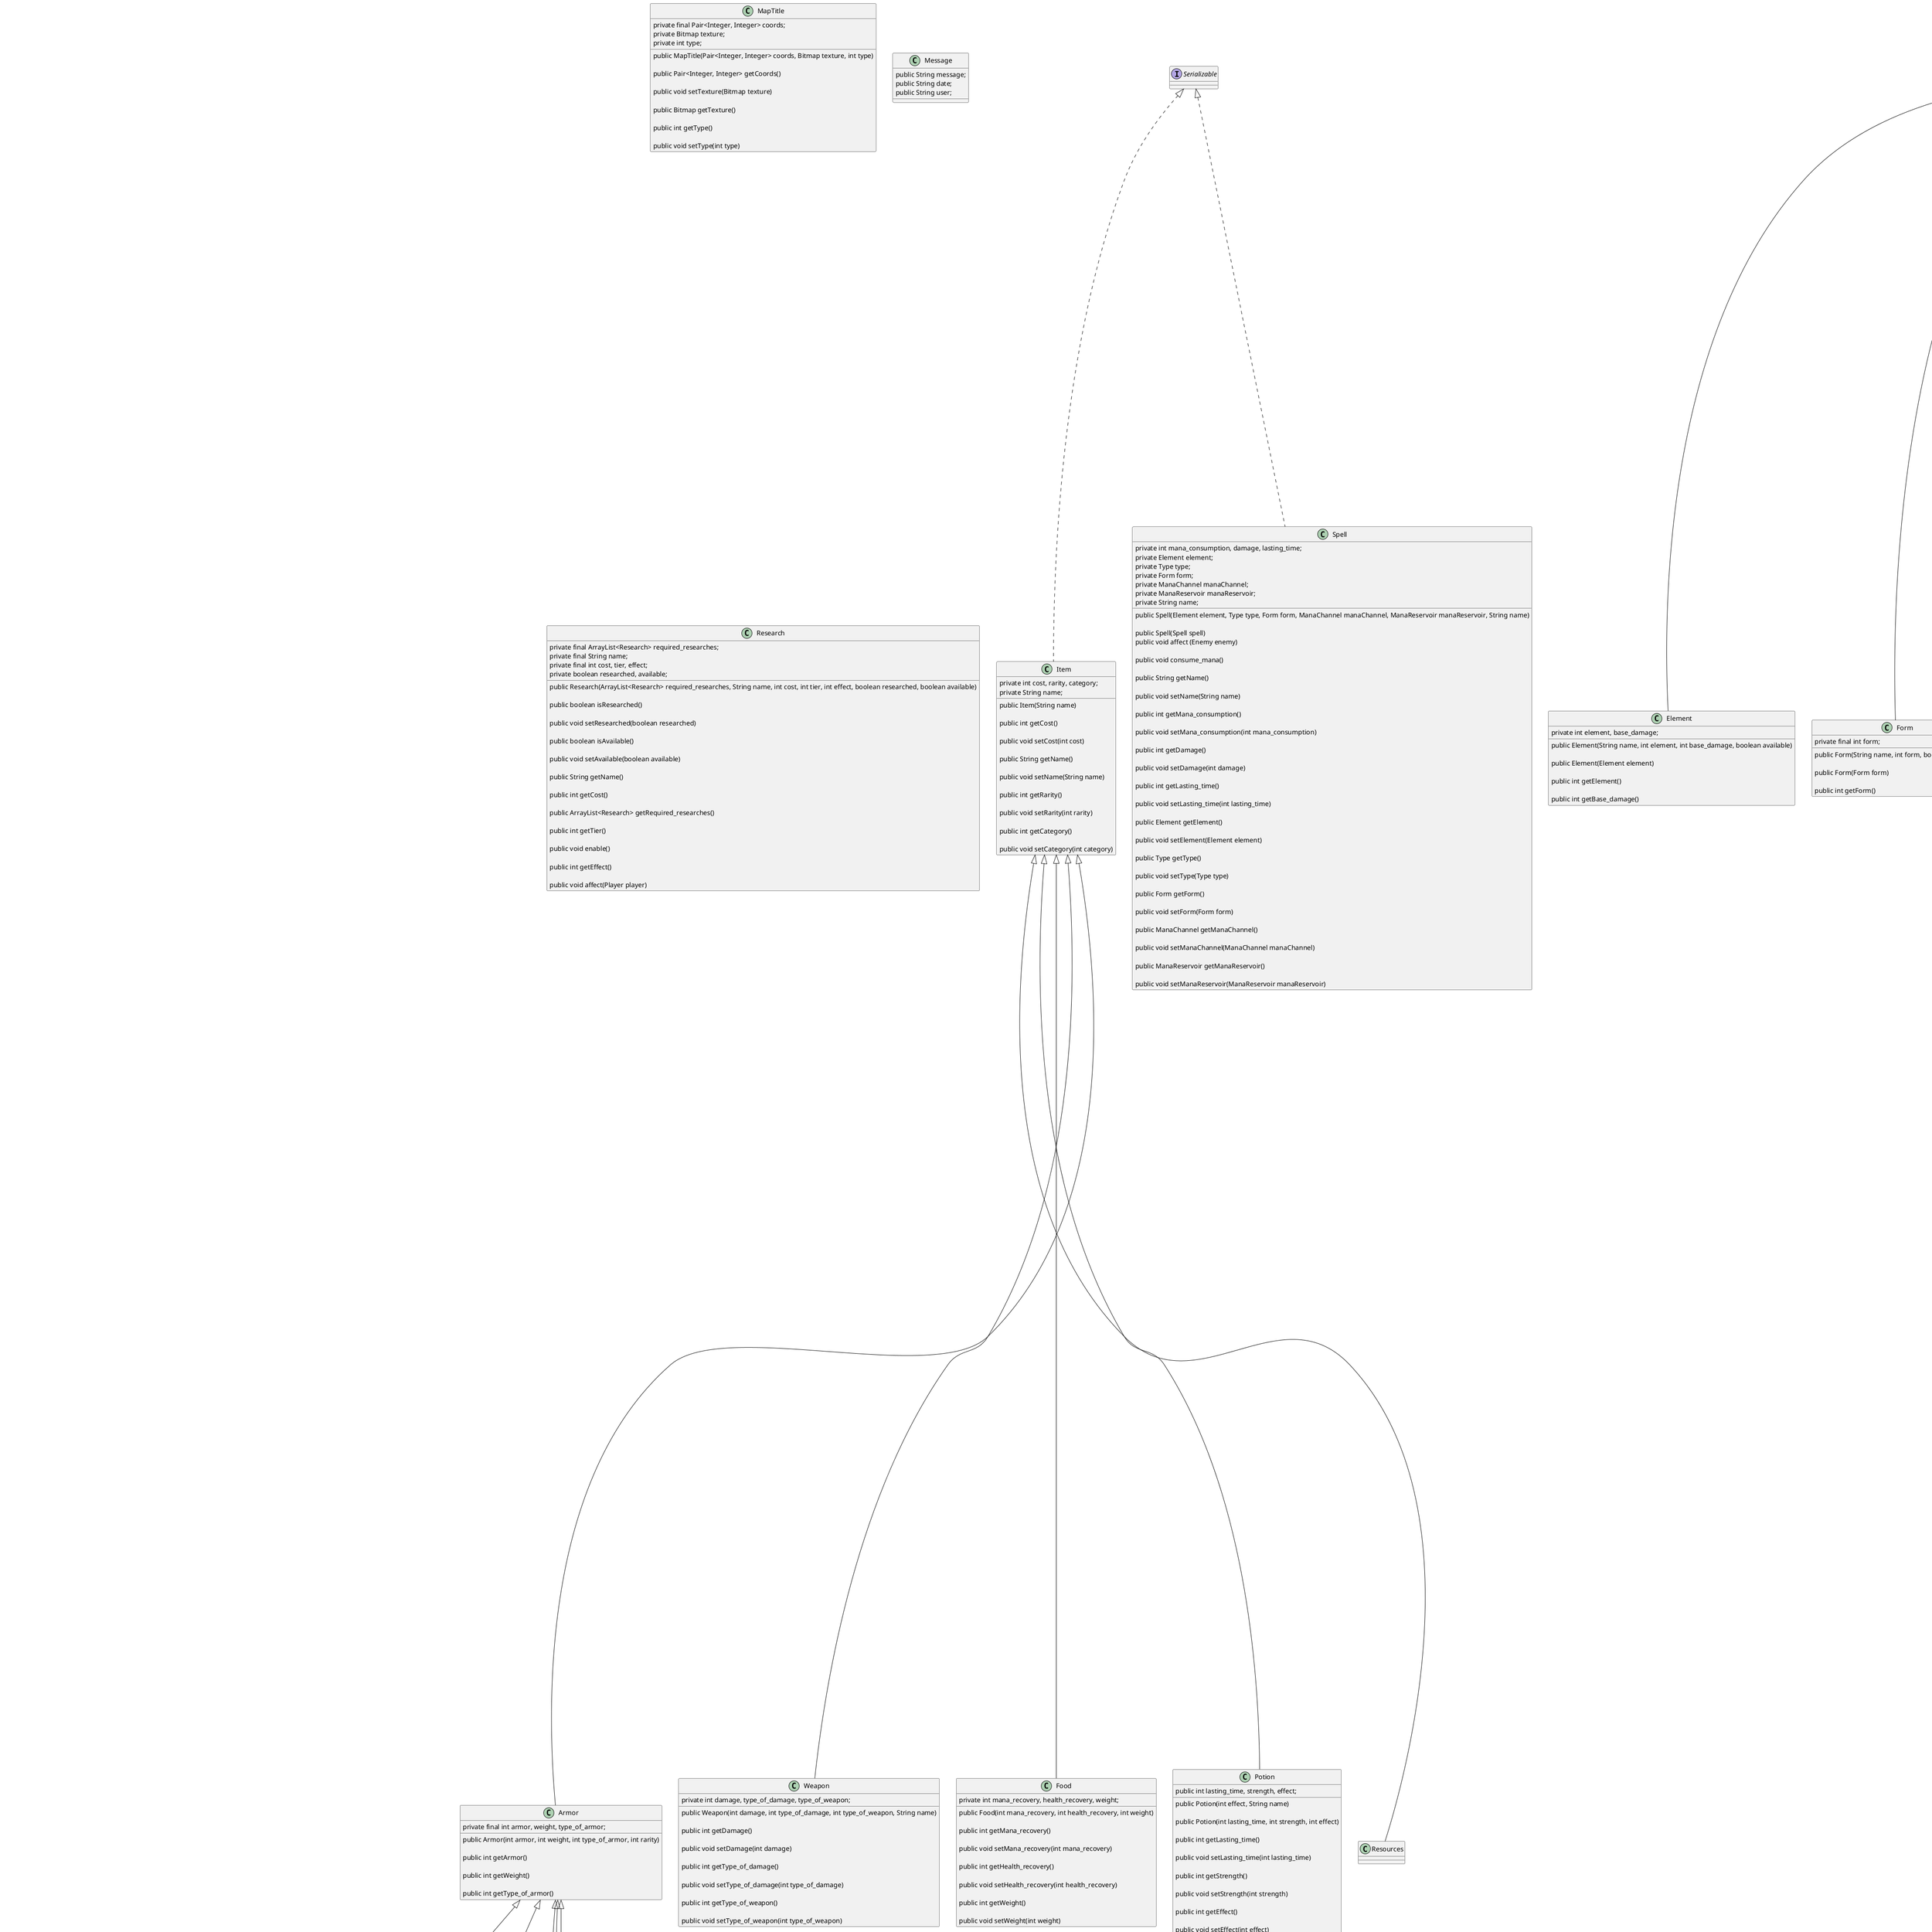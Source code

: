 @startuml
'https://plantuml.com/class-diagram

class Item implements Serializable{
    private int cost, rarity, category;
    private String name;

    public Item(String name)

    public int getCost()

    public void setCost(int cost)

    public String getName()

    public void setName(String name)

    public int getRarity()

    public void setRarity(int rarity)

    public int getCategory()

    public void setCategory(int category)
}

class Armor extends Item {
    private final int armor, weight, type_of_armor;

    public Armor(int armor, int weight, int type_of_armor, int rarity)

    public int getArmor()

    public int getWeight()

    public int getType_of_armor()
}

class Boots extends Armor {
    public Boots(int armor, int weight, int type_of_armor, int rarity)
}

class Chestplate extends Armor {
    public Chestplate(int armor, int weight, int type_of_armor, int rarity)
}

class HandArmor extends Armor {
    public HandArmor(int armor, int weight, int type_of_armor, int rarity)
}

class Helmet extends Armor {
    public Helmet(int armor, int weight, int type_of_armor, int rarity)
}

class LegArmor extends Armor {
    public LegArmor(int armor, int weight, int type_of_armor, int rarity)
}

class Weapon extends Item {
    private int damage, type_of_damage, type_of_weapon;

    public Weapon(int damage, int type_of_damage, int type_of_weapon, String name)

    public int getDamage()

    public void setDamage(int damage)

    public int getType_of_damage()

    public void setType_of_damage(int type_of_damage)

    public int getType_of_weapon()

    public void setType_of_weapon(int type_of_weapon)
}

class Component {
    private String name;
    private boolean available;

    public Component(String name, boolean available)

    public String getName()

    public void setName(String name)

    public boolean isAvailable()

    public void setAvailable()
}

class Element extends Component{
    private int element, base_damage;

    public Element(String name, int element, int base_damage, boolean available)

    public Element(Element element)

    public int getElement()

    public int getBase_damage()
}

class Enemy extends Entity implements Parcelable {
    private ArrayList<Pair<Item, Integer>> drop;
    private int defence=0;
    private boolean t=true;

    public Enemy(String name, int health, int mana, int damage, int armor, int given_gold, int given_exp, ArrayList<Pair<Item, Integer>> drop)

    public Enemy (Enemy enemy)

    public void attack (Player player)

    public void fight()

    public void defend()

    public ArrayList<Pair<Item, Integer>> getDrop()

    public void setDrop(ArrayList<Pair<Item, Integer>> drop)

    public void be_affected_by_spell(Spell spell)
}

class Entity implements Parcelable {
    private int level, experience, health, max_health, mana, max_mana, power_level, experience_to_next_level_required,
            damage, armor, health_regen, mana_regen, given_exp, given_gold;
    private String name;
    private HashMap<Spell, Double> resistances=new HashMap<>();

    public Entity()

    protected Entity(Parcel in)

    public static final Creator<Entity> CREATOR = new Creator<Entity>() {
        @Override
        public Entity createFromParcel(Parcel in)

        @Override
        public Entity[] newArray(int size)
    };

    public void take_damage(int damage)


    public void regenerate()

    public int getHealth_regen()

    public void setHealth_regen(int health_regen)

    public int getMana_regen()

    public void setMana_regen(int mana_regen)

    public String getName()

    public void setName(String name)

    public int getHealth()

    public void setHealth(int health)

    public int getMana()

    public void setMana(int mana)

    public int getDamage()

    public void setDamage(int damage)

    public int getArmor()

    public void setArmor(int armor)

    public int getLevel()

    public void setLevel(int level)

    public int getExperience()

    public void setExperience(int experience)

    public int getMax_health()

    public void setMax_health(int max_health)

    public int getMax_mana()

    public void setMax_mana(int max_mana)

    public int getPower_level()

    public void setPower_level(int power_level)

    public int getExperience_to_next_level_required()

    public void setExperience_to_next_level_required(int experience_to_next_level_required)

    public HashMap<Spell, Double> getResistances()

    public void setResistances(HashMap<Spell, Double> resistances)

    public int getGiven_exp()

    public void setGiven_exp(int given_exp)

    public int getGiven_gold()

    public void setGiven_gold(int given_gold)

    @Override
    public int describeContents()

    @Override
    public void writeToParcel(Parcel dest, int flags)
}

class Fight extends Fragment {

    @Override
    public View onCreateView(LayoutInflater inflater, ViewGroup container, Bundle savedInstanceState)


    @Override
    public void onViewCreated(@NonNull @NotNull View view, @Nullable @org.jetbrains.annotations.Nullable Bundle savedInstanceState)
}

class FightFragment extends Fragment {

    @Override
    public View onCreateView(LayoutInflater inflater, ViewGroup container, Bundle savedInstanceState)


    @Override
    public void onViewCreated(@NonNull @NotNull View view, @Nullable @org.jetbrains.annotations.Nullable Bundle savedInstanceState)
}

class SpellsAdapter extends RecyclerView.Adapter{
    ArrayList<Spell> data=new ArrayList<>();

    public SpellsAdapter(ArrayList<Spell> data)

    @NonNull
    @NotNull
    @Override
    public SpellViewHolder onCreateViewHolder(@NonNull @NotNull ViewGroup parent, int viewType)

    @Override
    public void onBindViewHolder(@NonNull @NotNull FightFragment.SpellsAdapter.SpellViewHolder holder, int position)

    @Override
    public int getItemCount()
}

class SpellViewHolder extends RecyclerView.ViewHolder{
    TextView name;
    public SpellViewHolder(@NonNull @NotNull View itemView)
}

class Food extends Item {
    private int mana_recovery, health_recovery, weight;

    public Food(int mana_recovery, int health_recovery, int weight)

    public int getMana_recovery()

    public void setMana_recovery(int mana_recovery)

    public int getHealth_recovery()

    public void setHealth_recovery(int health_recovery)

    public int getWeight()

    public void setWeight(int weight)
}

class Form extends Component {
    private final int form;

    public Form(String name, int form, boolean available)

    public Form(Form form)

    public int getForm()
}

class InventoryFragment extends Fragment {
    @Override
    public View onCreateView(LayoutInflater inflater, ViewGroup container, Bundle savedInstanceState)

    @Override
    public void onViewCreated(@NonNull @NotNull View view, @Nullable @org.jetbrains.annotations.Nullable Bundle savedInstanceState)
}

class InventoryAdapter extends RecyclerView.Adapter {
    private final ArrayList<Item> data = new ArrayList<>();

    public InventoryAdapter(ArrayList<Item> data)

    @NonNull
    @NotNull
    @Override
    public InventoryFragment.InventoryAdapter.ViewHolder onCreateViewHolder(@NonNull @NotNull ViewGroup parent, int viewType)

    @Override
    public void onBindViewHolder(@NonNull @NotNull InventoryFragment.InventoryAdapter.ViewHolder holder, int position)

    @Override
    public int getItemCount()
}

class ViewHolder extends RecyclerView.ViewHolder {
    TextView name;

    public ViewHolder(@NonNull @NotNull View itemView)
}

class MainActivity extends AppCompatActivity {

    public static Player player;
    public static HashMap<Integer, Integer> chances_of_fight =new HashMap<>();
    public static MapTitle[][] map=new MapTitle[32][32];
    public static Bitmap[] menu=new Bitmap[4];
    public static HashMap<Integer, HashMap<Enemy, Integer>> chances_of_enemy=new HashMap<>();
    public static ArrayList<Enemy> enemies=new ArrayList<>();
    public static HashMap<Integer, ArrayList<Pair<Item, Integer>>> drop=new HashMap<>();
    public static ArrayList<Element> elements=new ArrayList<>();
    public static ArrayList<ManaChannel> mana_channels =new ArrayList<>();
    public static ArrayList<Type> types =new ArrayList<>();
    public static ArrayList<Form> forms =new ArrayList<>();
    public static ArrayList<ManaReservoir> mana_reservoirs =new ArrayList<>();
    public static ArrayList<Research> researches=new ArrayList();
    private static boolean created=false;

    @Override
    protected void onCreate(Bundle savedInstanceState)

    @Override
    protected void onSaveInstanceState(@NonNull @NotNull Bundle outState)

    @Override
    protected void onRestoreInstanceState(@NonNull Bundle savedInstanceState)

    private void setInitialData()
}

class ManaChannel extends Component {
    private final int mps;

    public ManaChannel(String name, int mps, boolean available)

    public ManaChannel(ManaChannel manaChannel)

    public int getMps()
}

class MapTitle {
    private final Pair<Integer, Integer> coords;
    private Bitmap texture;
    private int type;

    public MapTitle(Pair<Integer, Integer> coords, Bitmap texture, int type)

    public Pair<Integer, Integer> getCoords()

    public void setTexture(Bitmap texture)

    public Bitmap getTexture()

    public int getType()

    public void setType(int type)
}

class ManaReservoir extends Component {
    private final int volume;

    public ManaReservoir(String name, int volume, boolean available)

    public ManaReservoir(ManaReservoir manaReservoir)

    public int getVolume()
}

class Map extends Fragment {
    @Override
    public View onCreateView(LayoutInflater inflater, ViewGroup container, Bundle savedInstanceState)

    @Override
    public void onViewCreated(@NonNull View view, @Nullable Bundle savedInstanceState)

    private Pair<Integer, Integer> find_title_coords(ImageView v, ImageView[][] p)
}

class Menu extends Fragment {
    @Override
    public View onCreateView(LayoutInflater inflater, ViewGroup container, Bundle savedInstanceState)


    @Override
    public void onViewCreated(@NonNull View view, @Nullable Bundle savedInstanceState)
}

class Message {
    public String message;
    public String date;
    public String user;
}

class Player extends Entity implements Parcelable {

    private int gold, research_points;
    private ArrayList<Integer> element_bonuses=new ArrayList<>();
    private Pair<Integer, Integer> coordinates;
    private Spell chosen_spell;
    private ArrayList<Item> equipment=new ArrayList<>();
    private ArrayList<Item> inventory=new ArrayList<>();
    private ArrayList<Spell> spells=new ArrayList<>();
    private Bitmap title_texture;
    private Enemy enemy;

    @Override
    public void writeToParcel(Parcel dest, int flags)

    public static final Creator<Player> CREATOR = new Creator<Player>() {
        @Override
        public Player createFromParcel(Parcel in)

        @Override
        public Player[] newArray(int size)
    };

    protected Player(Parcel in)

    public Enemy getEnemy()

    public Player(int x, int y)

    public void research(Research research)

    public void take_drop()

    public void cast_spell()

    public void choose_spell(Spell spell)

    public void equip(Item item)

    public void attack ()

    public void level_up()

    public void addExperience(int exp)

    public ArrayList<Item> getInventory()

    public void setInventory(ArrayList<Item> inventory)

    public Bitmap getTitle_texture()

    public void setTitle_texture(Bitmap title_texture)

    public ArrayList<Spell> getSpells()

    public void setSpells(ArrayList<Spell> spells)

    public int getGold()

    public void setGold(int gold)

    public int getResearch_points()

    public void setResearch_points(int research_points)

    public ArrayList<Item> getEquipment()

    public void setEquipment(ArrayList<Item> equipment)

    public void setEnemy(Enemy enemy)

    public Pair<Integer, Integer> getCoordinates()

    public void setCoordinates(Pair<Integer, Integer> coordinates)

    @Override
    public int describeContents()

    @Override
    public String toString()

    public ArrayList<Integer> getElement_bonuses()
}

class Potion extends Item {
    public int lasting_time, strength, effect;

    public Potion(int effect, String name)

    public Potion(int lasting_time, int strength, int effect)

    public int getLasting_time()

    public void setLasting_time(int lasting_time)

    public int getStrength()

    public void setStrength(int strength)

    public int getEffect()

    public void setEffect(int effect)
}

class Research {
    private final ArrayList<Research> required_researches;
    private final String name;
    private final int cost, tier, effect;
    private boolean researched, available;

    public Research(ArrayList<Research> required_researches, String name, int cost, int tier, int effect, boolean researched, boolean available)

    public boolean isResearched()

    public void setResearched(boolean researched)

    public boolean isAvailable()

    public void setAvailable(boolean available)

    public String getName()

    public int getCost()

    public ArrayList<Research> getRequired_researches()

    public int getTier()

    public void enable()

    public int getEffect()

    public void affect(Player player)
}

class ResearchTree extends Fragment {
    private boolean created=false;
    public static HashMap<Research, TextView> research_hash_map = new HashMap<>();
    public static HashMap<TextView, Research> research_hash_map1 = new HashMap<>();


    @Override
    public View onCreateView(LayoutInflater inflater, ViewGroup container, Bundle savedInstanceState)

    @Override
    public void onViewCreated(@NonNull @NotNull View view, @Nullable @org.jetbrains.annotations.Nullable Bundle savedInstanceState)
}

class Resources extends Item {

}

class Spell implements Serializable {
    private int mana_consumption, damage, lasting_time;
    private Element element;
    private Type type;
    private Form form;
    private ManaChannel manaChannel;
    private ManaReservoir manaReservoir;
    private String name;

    public Spell(Element element, Type type, Form form, ManaChannel manaChannel, ManaReservoir manaReservoir, String name)

    public Spell(Spell spell)


    public void affect (Enemy enemy)

    public void consume_mana()

    public String getName()

    public void setName(String name)

    public int getMana_consumption()

    public void setMana_consumption(int mana_consumption)

    public int getDamage()

    public void setDamage(int damage)

    public int getLasting_time()

    public void setLasting_time(int lasting_time)

    public Element getElement()

    public void setElement(Element element)

    public Type getType()

    public void setType(Type type)

    public Form getForm()

    public void setForm(Form form)

    public ManaChannel getManaChannel()

    public void setManaChannel(ManaChannel manaChannel)

    public ManaReservoir getManaReservoir()

    public void setManaReservoir(ManaReservoir manaReservoir)
}

class SpellCreation extends Fragment {
    private Element element=MainActivity.elements.get(0);
    private Type type=MainActivity.types.get(0);
    private Form form=MainActivity.forms.get(0);
    private ManaChannel mana_channel=MainActivity.mana_channels.get(0);
    private ManaReservoir mana_reservoir=MainActivity.mana_reservoirs.get(0);
    private String name;

    @Override
    public View onCreateView(LayoutInflater inflater, ViewGroup container, Bundle savedInstanceState)

    @Override
    public void onViewCreated(@NonNull @NotNull View view, @Nullable @org.jetbrains.annotations.Nullable Bundle savedInstanceState)
}

class SpellAdapter<T extends Component> extends RecyclerView.Adapter{
    private final ArrayList<T> data=new ArrayList<>();

    public SpellAdapter(ArrayList<T> data)

    @NonNull
    @NotNull
    @Override
    public SpellCreation.SpellAdapter.ViewHolder onCreateViewHolder(@NonNull @NotNull ViewGroup parent, int viewType)

    @Override
    public void onBindViewHolder(@NonNull @NotNull SpellCreation.SpellAdapter.ViewHolder holder, int position)

    @Override
    public int getItemCount()
}

class ViewHolder extends RecyclerView.ViewHolder{
    TextView comp;
    public ViewHolder(@NonNull @NotNull View itemView)
}

class Spells extends Fragment {

    @Override
    public View onCreateView(LayoutInflater inflater, ViewGroup container, Bundle savedInstanceState)

    @Override
    public void onViewCreated(@NonNull @NotNull View view, @Nullable @org.jetbrains.annotations.Nullable Bundle savedInstanceState)
}

class SpellsAdapter extends RecyclerView.Adapter{
    ArrayList<Spell> spells;

    public SpellsAdapter(ArrayList<Spell> spells)

    @NonNull
    @NotNull
    @Override
    public SpellsViewHolder onCreateViewHolder(@NonNull @NotNull ViewGroup parent, int viewType)

    @Override
    public void onBindViewHolder(@NonNull @NotNull Spells.SpellsAdapter.SpellsViewHolder holder, int position)

    @Override
    public int getItemCount()
}

class SpellsViewHolder extends RecyclerView.ViewHolder {
    TextView name;

    public SpellsViewHolder(@NonNull @NotNull View itemView)
}

class StatusBar extends Fragment {

    @Override
    public View onCreateView(LayoutInflater inflater, ViewGroup container, Bundle savedInstanceState)

    @Override
    public void onViewCreated(@NonNull View view, @Nullable Bundle savedInstanceState)
}

class Type extends Component {
    private final int type;

    public Type(String name, int type, boolean available)
    public Type(Type type)

    public int getType()
}

@enduml